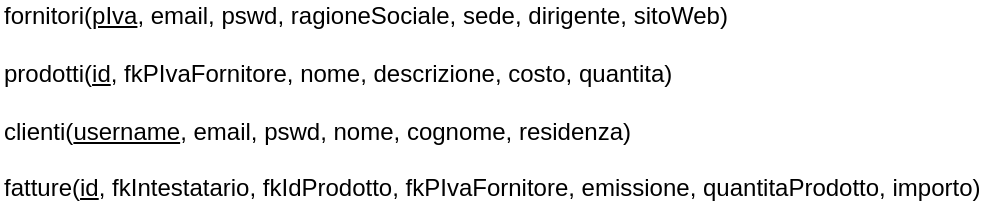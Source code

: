 <mxfile version="16.0.0" type="device"><diagram id="ciGiHGt5YO50zqgblcqZ" name="Page-1"><mxGraphModel dx="593" dy="329" grid="1" gridSize="10" guides="1" tooltips="1" connect="1" arrows="1" fold="1" page="1" pageScale="1" pageWidth="827" pageHeight="1169" math="0" shadow="0"><root><mxCell id="0"/><mxCell id="1" parent="0"/><mxCell id="d4Ya66pYgiEauWu4FX9x-1" value="&lt;div align=&quot;left&quot;&gt;fornitori(&lt;u&gt;pIva&lt;/u&gt;, email, pswd, ragioneSociale, sede, dirigente, sitoWeb)&lt;/div&gt;&lt;div align=&quot;left&quot;&gt;&lt;br&gt;&lt;/div&gt;&lt;div align=&quot;left&quot;&gt;prodotti(&lt;u&gt;id&lt;/u&gt;, fkPIvaFornitore, nome, descrizione, costo, quantita)&lt;/div&gt;&lt;div align=&quot;left&quot;&gt;&lt;br&gt;&lt;/div&gt;&lt;div align=&quot;left&quot;&gt;clienti(&lt;u&gt;username&lt;/u&gt;, email, pswd, nome, cognome, residenza)&lt;/div&gt;&lt;div align=&quot;left&quot;&gt;&lt;br&gt;&lt;/div&gt;&lt;div align=&quot;left&quot;&gt;fatture(&lt;u&gt;id&lt;/u&gt;, fkIntestatario, fkIdProdotto, fkPIvaFornitore, emissione, quantitaProdotto, importo)&lt;br&gt;&lt;/div&gt;" style="text;html=1;align=left;verticalAlign=middle;resizable=0;points=[];autosize=1;strokeColor=none;fillColor=none;" vertex="1" parent="1"><mxGeometry x="30" y="150" width="490" height="100" as="geometry"/></mxCell></root></mxGraphModel></diagram></mxfile>